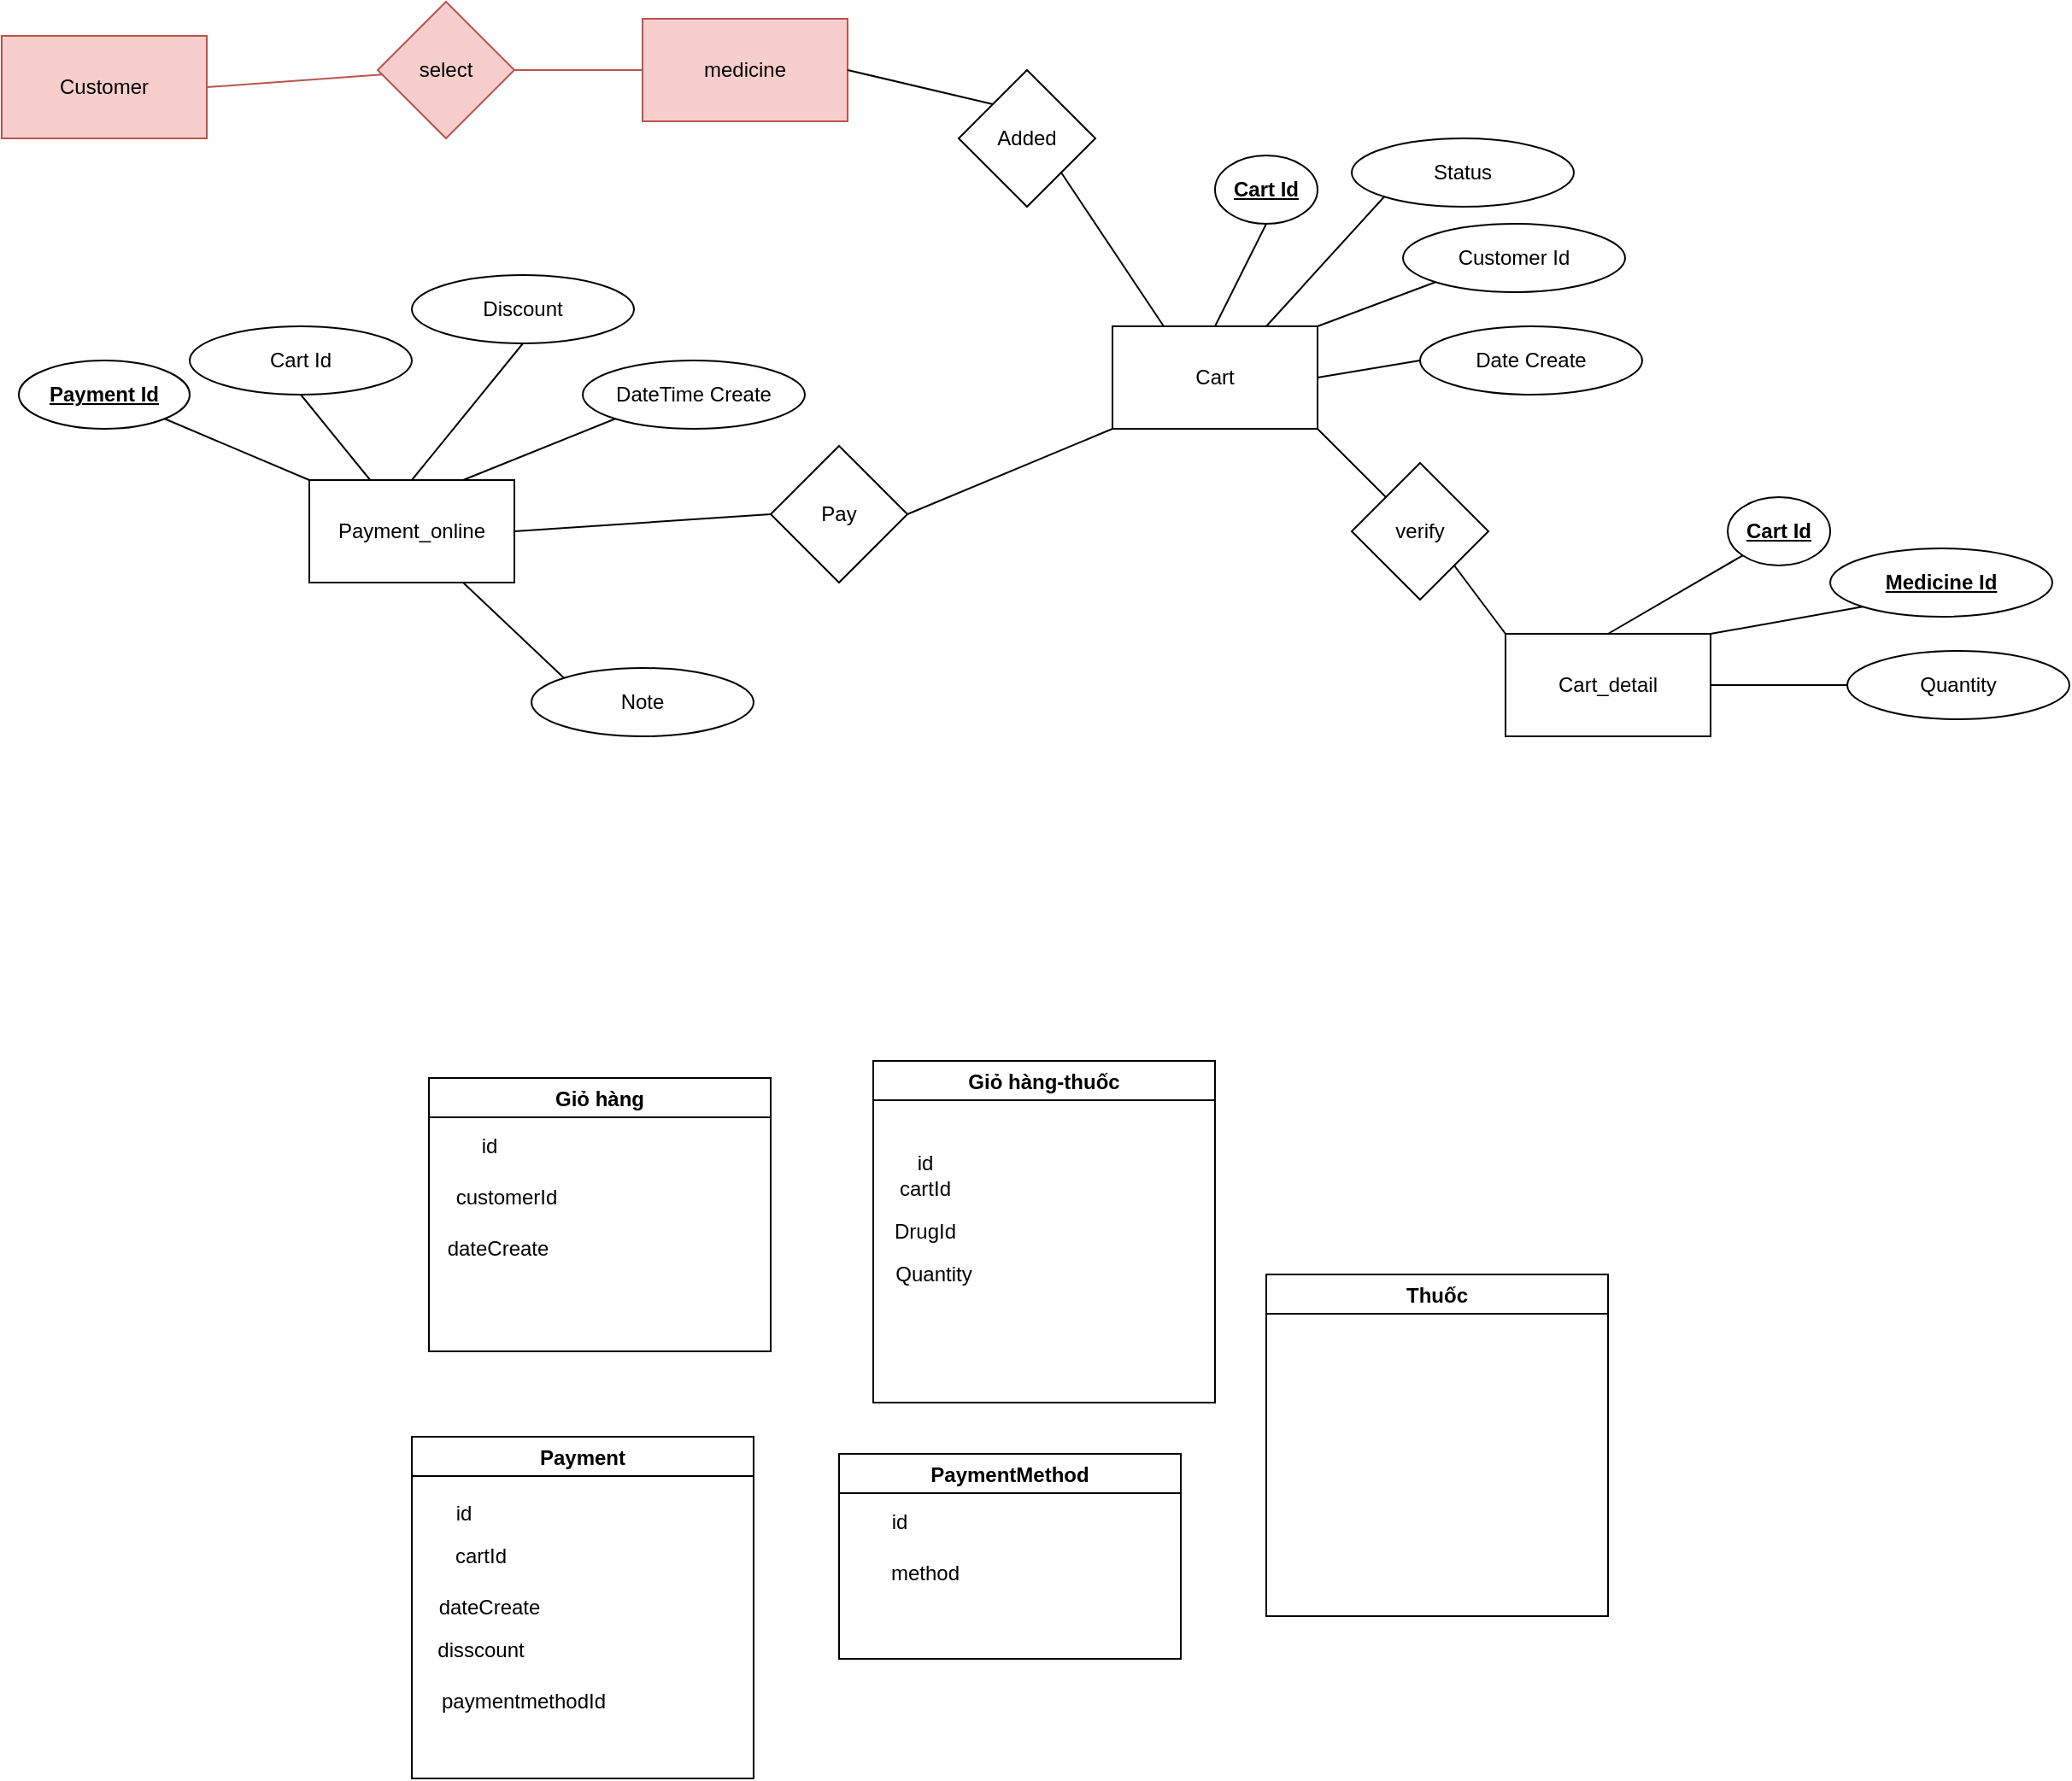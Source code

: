 <mxfile version="20.0.3"><diagram id="GiHnJ22Yv2THZakUCGOG" name="Page-1"><mxGraphModel dx="2333" dy="846" grid="1" gridSize="10" guides="1" tooltips="1" connect="1" arrows="1" fold="1" page="1" pageScale="1" pageWidth="850" pageHeight="1100" math="0" shadow="0"><root><mxCell id="0"/><mxCell id="1" parent="0"/><mxCell id="ZD_4MQp1qDdY-WopvR_w-1" value="Customer" style="rounded=0;whiteSpace=wrap;html=1;fillColor=#f8cecc;strokeColor=#b85450;" vertex="1" parent="1"><mxGeometry x="-500" y="70" width="120" height="60" as="geometry"/></mxCell><mxCell id="ZD_4MQp1qDdY-WopvR_w-2" value="medicine" style="rounded=0;whiteSpace=wrap;html=1;fillColor=#f8cecc;strokeColor=#b85450;" vertex="1" parent="1"><mxGeometry x="-125" y="60" width="120" height="60" as="geometry"/></mxCell><mxCell id="ZD_4MQp1qDdY-WopvR_w-3" value="Cart" style="rounded=0;whiteSpace=wrap;html=1;" vertex="1" parent="1"><mxGeometry x="150" y="240" width="120" height="60" as="geometry"/></mxCell><mxCell id="ZD_4MQp1qDdY-WopvR_w-5" value="select" style="rhombus;whiteSpace=wrap;html=1;fillColor=#f8cecc;strokeColor=#b85450;" vertex="1" parent="1"><mxGeometry x="-280" y="50" width="80" height="80" as="geometry"/></mxCell><mxCell id="ZD_4MQp1qDdY-WopvR_w-6" value="" style="endArrow=none;html=1;rounded=0;exitX=1;exitY=0.5;exitDx=0;exitDy=0;fillColor=#f8cecc;strokeColor=#b85450;" edge="1" parent="1" source="ZD_4MQp1qDdY-WopvR_w-1" target="ZD_4MQp1qDdY-WopvR_w-5"><mxGeometry width="50" height="50" relative="1" as="geometry"><mxPoint x="-90" y="250" as="sourcePoint"/><mxPoint x="-40" y="200" as="targetPoint"/></mxGeometry></mxCell><mxCell id="ZD_4MQp1qDdY-WopvR_w-7" value="" style="endArrow=none;html=1;rounded=0;exitX=1;exitY=0.5;exitDx=0;exitDy=0;entryX=0;entryY=0.5;entryDx=0;entryDy=0;fillColor=#f8cecc;strokeColor=#b85450;" edge="1" parent="1" source="ZD_4MQp1qDdY-WopvR_w-5" target="ZD_4MQp1qDdY-WopvR_w-2"><mxGeometry width="50" height="50" relative="1" as="geometry"><mxPoint x="-270" y="130" as="sourcePoint"/><mxPoint x="-210" y="130" as="targetPoint"/></mxGeometry></mxCell><mxCell id="ZD_4MQp1qDdY-WopvR_w-8" value="Added" style="rhombus;whiteSpace=wrap;html=1;" vertex="1" parent="1"><mxGeometry x="60" y="90" width="80" height="80" as="geometry"/></mxCell><mxCell id="ZD_4MQp1qDdY-WopvR_w-9" value="" style="endArrow=none;html=1;rounded=0;entryX=1;entryY=0.5;entryDx=0;entryDy=0;exitX=0;exitY=0;exitDx=0;exitDy=0;" edge="1" parent="1" source="ZD_4MQp1qDdY-WopvR_w-8" target="ZD_4MQp1qDdY-WopvR_w-2"><mxGeometry width="50" height="50" relative="1" as="geometry"><mxPoint x="-90" y="250" as="sourcePoint"/><mxPoint x="-40" y="200" as="targetPoint"/></mxGeometry></mxCell><mxCell id="ZD_4MQp1qDdY-WopvR_w-10" value="" style="endArrow=none;html=1;rounded=0;entryX=1;entryY=1;entryDx=0;entryDy=0;exitX=0.25;exitY=0;exitDx=0;exitDy=0;" edge="1" parent="1" source="ZD_4MQp1qDdY-WopvR_w-3" target="ZD_4MQp1qDdY-WopvR_w-8"><mxGeometry width="50" height="50" relative="1" as="geometry"><mxPoint x="-10" y="240" as="sourcePoint"/><mxPoint x="-10" y="160" as="targetPoint"/></mxGeometry></mxCell><mxCell id="ZD_4MQp1qDdY-WopvR_w-21" value="&lt;b&gt;&lt;u&gt;Cart Id&lt;/u&gt;&lt;/b&gt;" style="ellipse;whiteSpace=wrap;html=1;" vertex="1" parent="1"><mxGeometry x="210" y="140" width="60" height="40" as="geometry"/></mxCell><mxCell id="ZD_4MQp1qDdY-WopvR_w-25" value="Giỏ hàng" style="swimlane;" vertex="1" parent="1"><mxGeometry x="-250" y="680" width="200" height="160" as="geometry"/></mxCell><mxCell id="ZD_4MQp1qDdY-WopvR_w-34" value="customerId" style="text;html=1;align=center;verticalAlign=middle;resizable=0;points=[];autosize=1;strokeColor=none;fillColor=none;" vertex="1" parent="ZD_4MQp1qDdY-WopvR_w-25"><mxGeometry x="5" y="55" width="80" height="30" as="geometry"/></mxCell><mxCell id="ZD_4MQp1qDdY-WopvR_w-33" value="id" style="text;html=1;align=center;verticalAlign=middle;resizable=0;points=[];autosize=1;strokeColor=none;fillColor=none;" vertex="1" parent="ZD_4MQp1qDdY-WopvR_w-25"><mxGeometry x="20" y="25" width="30" height="30" as="geometry"/></mxCell><mxCell id="ZD_4MQp1qDdY-WopvR_w-26" value="Giỏ hàng-thuốc" style="swimlane;" vertex="1" parent="1"><mxGeometry x="10" y="670" width="200" height="200" as="geometry"/></mxCell><mxCell id="ZD_4MQp1qDdY-WopvR_w-30" value="cartId" style="text;html=1;align=center;verticalAlign=middle;resizable=0;points=[];autosize=1;strokeColor=none;fillColor=none;" vertex="1" parent="ZD_4MQp1qDdY-WopvR_w-26"><mxGeometry x="5" y="60" width="50" height="30" as="geometry"/></mxCell><mxCell id="ZD_4MQp1qDdY-WopvR_w-31" value="DrugId" style="text;html=1;align=center;verticalAlign=middle;resizable=0;points=[];autosize=1;strokeColor=none;fillColor=none;" vertex="1" parent="ZD_4MQp1qDdY-WopvR_w-26"><mxGeometry y="85" width="60" height="30" as="geometry"/></mxCell><mxCell id="ZD_4MQp1qDdY-WopvR_w-32" value="Quantity" style="text;html=1;align=center;verticalAlign=middle;resizable=0;points=[];autosize=1;strokeColor=none;fillColor=none;" vertex="1" parent="ZD_4MQp1qDdY-WopvR_w-26"><mxGeometry y="110" width="70" height="30" as="geometry"/></mxCell><mxCell id="ZD_4MQp1qDdY-WopvR_w-27" value="Thuốc" style="swimlane;" vertex="1" parent="1"><mxGeometry x="240" y="795" width="200" height="200" as="geometry"/></mxCell><mxCell id="ZD_4MQp1qDdY-WopvR_w-29" value="id" style="text;html=1;align=center;verticalAlign=middle;resizable=0;points=[];autosize=1;strokeColor=none;fillColor=none;" vertex="1" parent="1"><mxGeometry x="25" y="715" width="30" height="30" as="geometry"/></mxCell><mxCell id="ZD_4MQp1qDdY-WopvR_w-36" value="dateCreate" style="text;html=1;align=center;verticalAlign=middle;resizable=0;points=[];autosize=1;strokeColor=none;fillColor=none;" vertex="1" parent="1"><mxGeometry x="-250" y="765" width="80" height="30" as="geometry"/></mxCell><mxCell id="ZD_4MQp1qDdY-WopvR_w-37" value="Payment" style="swimlane;" vertex="1" parent="1"><mxGeometry x="-260" y="890" width="200" height="200" as="geometry"/></mxCell><mxCell id="ZD_4MQp1qDdY-WopvR_w-38" value="id" style="text;html=1;align=center;verticalAlign=middle;resizable=0;points=[];autosize=1;strokeColor=none;fillColor=none;" vertex="1" parent="ZD_4MQp1qDdY-WopvR_w-37"><mxGeometry x="15" y="30" width="30" height="30" as="geometry"/></mxCell><mxCell id="ZD_4MQp1qDdY-WopvR_w-40" value="dateCreate&lt;br&gt;" style="text;html=1;align=center;verticalAlign=middle;resizable=0;points=[];autosize=1;strokeColor=none;fillColor=none;" vertex="1" parent="ZD_4MQp1qDdY-WopvR_w-37"><mxGeometry x="5" y="85" width="80" height="30" as="geometry"/></mxCell><mxCell id="ZD_4MQp1qDdY-WopvR_w-41" value="disscount" style="text;html=1;align=center;verticalAlign=middle;resizable=0;points=[];autosize=1;strokeColor=none;fillColor=none;" vertex="1" parent="ZD_4MQp1qDdY-WopvR_w-37"><mxGeometry x="5" y="110" width="70" height="30" as="geometry"/></mxCell><mxCell id="ZD_4MQp1qDdY-WopvR_w-42" value="paymentmethodId" style="text;html=1;align=center;verticalAlign=middle;resizable=0;points=[];autosize=1;strokeColor=none;fillColor=none;" vertex="1" parent="ZD_4MQp1qDdY-WopvR_w-37"><mxGeometry x="5" y="140" width="120" height="30" as="geometry"/></mxCell><mxCell id="ZD_4MQp1qDdY-WopvR_w-39" value="cartId" style="text;html=1;align=center;verticalAlign=middle;resizable=0;points=[];autosize=1;strokeColor=none;fillColor=none;" vertex="1" parent="ZD_4MQp1qDdY-WopvR_w-37"><mxGeometry x="15" y="55" width="50" height="30" as="geometry"/></mxCell><mxCell id="ZD_4MQp1qDdY-WopvR_w-44" value="PaymentMethod" style="swimlane;" vertex="1" parent="1"><mxGeometry x="-10" y="900" width="200" height="120" as="geometry"/></mxCell><mxCell id="ZD_4MQp1qDdY-WopvR_w-45" value="id" style="text;html=1;align=center;verticalAlign=middle;resizable=0;points=[];autosize=1;strokeColor=none;fillColor=none;" vertex="1" parent="ZD_4MQp1qDdY-WopvR_w-44"><mxGeometry x="20" y="25" width="30" height="30" as="geometry"/></mxCell><mxCell id="ZD_4MQp1qDdY-WopvR_w-46" value="method" style="text;html=1;align=center;verticalAlign=middle;resizable=0;points=[];autosize=1;strokeColor=none;fillColor=none;" vertex="1" parent="ZD_4MQp1qDdY-WopvR_w-44"><mxGeometry x="20" y="55" width="60" height="30" as="geometry"/></mxCell><mxCell id="ZD_4MQp1qDdY-WopvR_w-47" value="Payment_online" style="rounded=0;whiteSpace=wrap;html=1;" vertex="1" parent="1"><mxGeometry x="-320" y="330" width="120" height="60" as="geometry"/></mxCell><mxCell id="ZD_4MQp1qDdY-WopvR_w-48" value="Pay" style="rhombus;whiteSpace=wrap;html=1;" vertex="1" parent="1"><mxGeometry x="-50" y="310" width="80" height="80" as="geometry"/></mxCell><mxCell id="ZD_4MQp1qDdY-WopvR_w-49" value="" style="endArrow=none;html=1;rounded=0;entryX=0;entryY=1;entryDx=0;entryDy=0;exitX=1;exitY=0.5;exitDx=0;exitDy=0;" edge="1" parent="1" source="ZD_4MQp1qDdY-WopvR_w-48" target="ZD_4MQp1qDdY-WopvR_w-3"><mxGeometry width="50" height="50" relative="1" as="geometry"><mxPoint x="-90" y="360" as="sourcePoint"/><mxPoint x="-40" y="310" as="targetPoint"/></mxGeometry></mxCell><mxCell id="ZD_4MQp1qDdY-WopvR_w-50" value="" style="endArrow=none;html=1;rounded=0;entryX=0;entryY=0.5;entryDx=0;entryDy=0;exitX=1;exitY=0.5;exitDx=0;exitDy=0;" edge="1" parent="1" source="ZD_4MQp1qDdY-WopvR_w-47" target="ZD_4MQp1qDdY-WopvR_w-48"><mxGeometry width="50" height="50" relative="1" as="geometry"><mxPoint x="-15" y="360" as="sourcePoint"/><mxPoint x="60" y="300" as="targetPoint"/></mxGeometry></mxCell><mxCell id="ZD_4MQp1qDdY-WopvR_w-51" value="Cart_detail" style="rounded=0;whiteSpace=wrap;html=1;" vertex="1" parent="1"><mxGeometry x="380" y="420" width="120" height="60" as="geometry"/></mxCell><mxCell id="ZD_4MQp1qDdY-WopvR_w-52" value="verify" style="rhombus;whiteSpace=wrap;html=1;" vertex="1" parent="1"><mxGeometry x="290" y="320" width="80" height="80" as="geometry"/></mxCell><mxCell id="ZD_4MQp1qDdY-WopvR_w-54" value="" style="endArrow=none;html=1;rounded=0;entryX=1;entryY=1;entryDx=0;entryDy=0;exitX=0;exitY=0;exitDx=0;exitDy=0;" edge="1" parent="1" source="ZD_4MQp1qDdY-WopvR_w-52" target="ZD_4MQp1qDdY-WopvR_w-3"><mxGeometry width="50" height="50" relative="1" as="geometry"><mxPoint x="-35" y="350" as="sourcePoint"/><mxPoint x="150" y="300" as="targetPoint"/></mxGeometry></mxCell><mxCell id="ZD_4MQp1qDdY-WopvR_w-55" value="" style="endArrow=none;html=1;rounded=0;entryX=1;entryY=1;entryDx=0;entryDy=0;exitX=0;exitY=0;exitDx=0;exitDy=0;" edge="1" parent="1" source="ZD_4MQp1qDdY-WopvR_w-51" target="ZD_4MQp1qDdY-WopvR_w-52"><mxGeometry width="50" height="50" relative="1" as="geometry"><mxPoint x="-25" y="360" as="sourcePoint"/><mxPoint x="160" y="310" as="targetPoint"/></mxGeometry></mxCell><mxCell id="ZD_4MQp1qDdY-WopvR_w-57" value="" style="endArrow=none;html=1;rounded=0;entryX=0.5;entryY=1;entryDx=0;entryDy=0;exitX=0.5;exitY=0;exitDx=0;exitDy=0;" edge="1" parent="1" source="ZD_4MQp1qDdY-WopvR_w-3" target="ZD_4MQp1qDdY-WopvR_w-21"><mxGeometry width="50" height="50" relative="1" as="geometry"><mxPoint x="180" y="240" as="sourcePoint"/><mxPoint x="80" y="380" as="targetPoint"/></mxGeometry></mxCell><mxCell id="ZD_4MQp1qDdY-WopvR_w-58" value="Customer Id" style="ellipse;whiteSpace=wrap;html=1;" vertex="1" parent="1"><mxGeometry x="320" y="180" width="130" height="40" as="geometry"/></mxCell><mxCell id="ZD_4MQp1qDdY-WopvR_w-59" value="" style="endArrow=none;html=1;rounded=0;entryX=0;entryY=1;entryDx=0;entryDy=0;exitX=1;exitY=0;exitDx=0;exitDy=0;" edge="1" parent="1" target="ZD_4MQp1qDdY-WopvR_w-58" source="ZD_4MQp1qDdY-WopvR_w-3"><mxGeometry width="50" height="50" relative="1" as="geometry"><mxPoint x="290" y="280" as="sourcePoint"/><mxPoint x="190" y="420" as="targetPoint"/></mxGeometry></mxCell><mxCell id="ZD_4MQp1qDdY-WopvR_w-60" value="Date Create" style="ellipse;whiteSpace=wrap;html=1;" vertex="1" parent="1"><mxGeometry x="330" y="240" width="130" height="40" as="geometry"/></mxCell><mxCell id="ZD_4MQp1qDdY-WopvR_w-61" value="" style="endArrow=none;html=1;rounded=0;entryX=0;entryY=0.5;entryDx=0;entryDy=0;exitX=1;exitY=0.5;exitDx=0;exitDy=0;" edge="1" parent="1" target="ZD_4MQp1qDdY-WopvR_w-60" source="ZD_4MQp1qDdY-WopvR_w-3"><mxGeometry width="50" height="50" relative="1" as="geometry"><mxPoint x="270" y="310" as="sourcePoint"/><mxPoint x="200" y="480" as="targetPoint"/></mxGeometry></mxCell><mxCell id="ZD_4MQp1qDdY-WopvR_w-62" value="&lt;b&gt;&lt;u&gt;Cart Id&lt;/u&gt;&lt;/b&gt;" style="ellipse;whiteSpace=wrap;html=1;" vertex="1" parent="1"><mxGeometry x="510" y="340" width="60" height="40" as="geometry"/></mxCell><mxCell id="ZD_4MQp1qDdY-WopvR_w-63" value="" style="endArrow=none;html=1;rounded=0;entryX=0;entryY=1;entryDx=0;entryDy=0;exitX=0.5;exitY=0;exitDx=0;exitDy=0;" edge="1" parent="1" target="ZD_4MQp1qDdY-WopvR_w-62" source="ZD_4MQp1qDdY-WopvR_w-51"><mxGeometry width="50" height="50" relative="1" as="geometry"><mxPoint x="480" y="440" as="sourcePoint"/><mxPoint x="380" y="580" as="targetPoint"/></mxGeometry></mxCell><mxCell id="ZD_4MQp1qDdY-WopvR_w-64" value="&lt;b&gt;&lt;u&gt;Medicine Id&lt;/u&gt;&lt;/b&gt;" style="ellipse;whiteSpace=wrap;html=1;" vertex="1" parent="1"><mxGeometry x="570" y="370" width="130" height="40" as="geometry"/></mxCell><mxCell id="ZD_4MQp1qDdY-WopvR_w-65" value="" style="endArrow=none;html=1;rounded=0;entryX=0;entryY=1;entryDx=0;entryDy=0;exitX=1;exitY=0;exitDx=0;exitDy=0;" edge="1" parent="1" target="ZD_4MQp1qDdY-WopvR_w-64" source="ZD_4MQp1qDdY-WopvR_w-51"><mxGeometry width="50" height="50" relative="1" as="geometry"><mxPoint x="510" y="440" as="sourcePoint"/><mxPoint x="440" y="610" as="targetPoint"/></mxGeometry></mxCell><mxCell id="ZD_4MQp1qDdY-WopvR_w-66" value="Quantity" style="ellipse;whiteSpace=wrap;html=1;" vertex="1" parent="1"><mxGeometry x="580" y="430" width="130" height="40" as="geometry"/></mxCell><mxCell id="ZD_4MQp1qDdY-WopvR_w-67" value="" style="endArrow=none;html=1;rounded=0;entryX=0;entryY=0.5;entryDx=0;entryDy=0;exitX=1;exitY=0.5;exitDx=0;exitDy=0;" edge="1" parent="1" target="ZD_4MQp1qDdY-WopvR_w-66" source="ZD_4MQp1qDdY-WopvR_w-51"><mxGeometry width="50" height="50" relative="1" as="geometry"><mxPoint x="500" y="460" as="sourcePoint"/><mxPoint x="450" y="670" as="targetPoint"/></mxGeometry></mxCell><mxCell id="ZD_4MQp1qDdY-WopvR_w-70" value="&lt;b&gt;&lt;u&gt;Payment Id&lt;/u&gt;&lt;/b&gt;" style="ellipse;whiteSpace=wrap;html=1;" vertex="1" parent="1"><mxGeometry x="-490" y="260" width="100" height="40" as="geometry"/></mxCell><mxCell id="ZD_4MQp1qDdY-WopvR_w-71" value="" style="endArrow=none;html=1;rounded=0;exitX=0;exitY=0;exitDx=0;exitDy=0;entryX=1;entryY=1;entryDx=0;entryDy=0;" edge="1" parent="1" target="ZD_4MQp1qDdY-WopvR_w-70" source="ZD_4MQp1qDdY-WopvR_w-47"><mxGeometry width="50" height="50" relative="1" as="geometry"><mxPoint x="-340" y="280" as="sourcePoint"/><mxPoint x="-410" y="300" as="targetPoint"/></mxGeometry></mxCell><mxCell id="ZD_4MQp1qDdY-WopvR_w-72" value="Cart Id" style="ellipse;whiteSpace=wrap;html=1;" vertex="1" parent="1"><mxGeometry x="-390" y="240" width="130" height="40" as="geometry"/></mxCell><mxCell id="ZD_4MQp1qDdY-WopvR_w-73" value="" style="endArrow=none;html=1;rounded=0;entryX=0.5;entryY=1;entryDx=0;entryDy=0;" edge="1" parent="1" target="ZD_4MQp1qDdY-WopvR_w-72" source="ZD_4MQp1qDdY-WopvR_w-47"><mxGeometry width="50" height="50" relative="1" as="geometry"><mxPoint x="-310" y="280" as="sourcePoint"/><mxPoint x="-380" y="450" as="targetPoint"/></mxGeometry></mxCell><mxCell id="ZD_4MQp1qDdY-WopvR_w-74" value="DateTime Create" style="ellipse;whiteSpace=wrap;html=1;" vertex="1" parent="1"><mxGeometry x="-160" y="260" width="130" height="40" as="geometry"/></mxCell><mxCell id="ZD_4MQp1qDdY-WopvR_w-75" value="" style="endArrow=none;html=1;rounded=0;entryX=0;entryY=1;entryDx=0;entryDy=0;exitX=0.75;exitY=0;exitDx=0;exitDy=0;" edge="1" parent="1" target="ZD_4MQp1qDdY-WopvR_w-74" source="ZD_4MQp1qDdY-WopvR_w-47"><mxGeometry width="50" height="50" relative="1" as="geometry"><mxPoint x="-300" y="310" as="sourcePoint"/><mxPoint x="-370" y="510" as="targetPoint"/></mxGeometry></mxCell><mxCell id="ZD_4MQp1qDdY-WopvR_w-76" value="Discount" style="ellipse;whiteSpace=wrap;html=1;" vertex="1" parent="1"><mxGeometry x="-260" y="210" width="130" height="40" as="geometry"/></mxCell><mxCell id="ZD_4MQp1qDdY-WopvR_w-77" value="" style="endArrow=none;html=1;rounded=0;entryX=0.5;entryY=1;entryDx=0;entryDy=0;exitX=0.5;exitY=0;exitDx=0;exitDy=0;" edge="1" parent="1" target="ZD_4MQp1qDdY-WopvR_w-76" source="ZD_4MQp1qDdY-WopvR_w-47"><mxGeometry width="50" height="50" relative="1" as="geometry"><mxPoint x="-220" y="340" as="sourcePoint"/><mxPoint x="-360" y="520" as="targetPoint"/></mxGeometry></mxCell><mxCell id="ZD_4MQp1qDdY-WopvR_w-78" value="Status" style="ellipse;whiteSpace=wrap;html=1;" vertex="1" parent="1"><mxGeometry x="290" y="130" width="130" height="40" as="geometry"/></mxCell><mxCell id="ZD_4MQp1qDdY-WopvR_w-79" value="" style="endArrow=none;html=1;rounded=0;entryX=0;entryY=1;entryDx=0;entryDy=0;exitX=0.75;exitY=0;exitDx=0;exitDy=0;" edge="1" parent="1" target="ZD_4MQp1qDdY-WopvR_w-78" source="ZD_4MQp1qDdY-WopvR_w-3"><mxGeometry width="50" height="50" relative="1" as="geometry"><mxPoint x="230" y="200" as="sourcePoint"/><mxPoint x="160" y="370" as="targetPoint"/></mxGeometry></mxCell><mxCell id="ZD_4MQp1qDdY-WopvR_w-83" value="Note" style="ellipse;whiteSpace=wrap;html=1;" vertex="1" parent="1"><mxGeometry x="-190" y="440" width="130" height="40" as="geometry"/></mxCell><mxCell id="ZD_4MQp1qDdY-WopvR_w-84" value="" style="endArrow=none;html=1;rounded=0;entryX=0;entryY=0;entryDx=0;entryDy=0;exitX=0.75;exitY=1;exitDx=0;exitDy=0;" edge="1" parent="1" target="ZD_4MQp1qDdY-WopvR_w-83" source="ZD_4MQp1qDdY-WopvR_w-47"><mxGeometry width="50" height="50" relative="1" as="geometry"><mxPoint x="-270" y="510" as="sourcePoint"/><mxPoint x="-400" y="690" as="targetPoint"/></mxGeometry></mxCell></root></mxGraphModel></diagram></mxfile>
